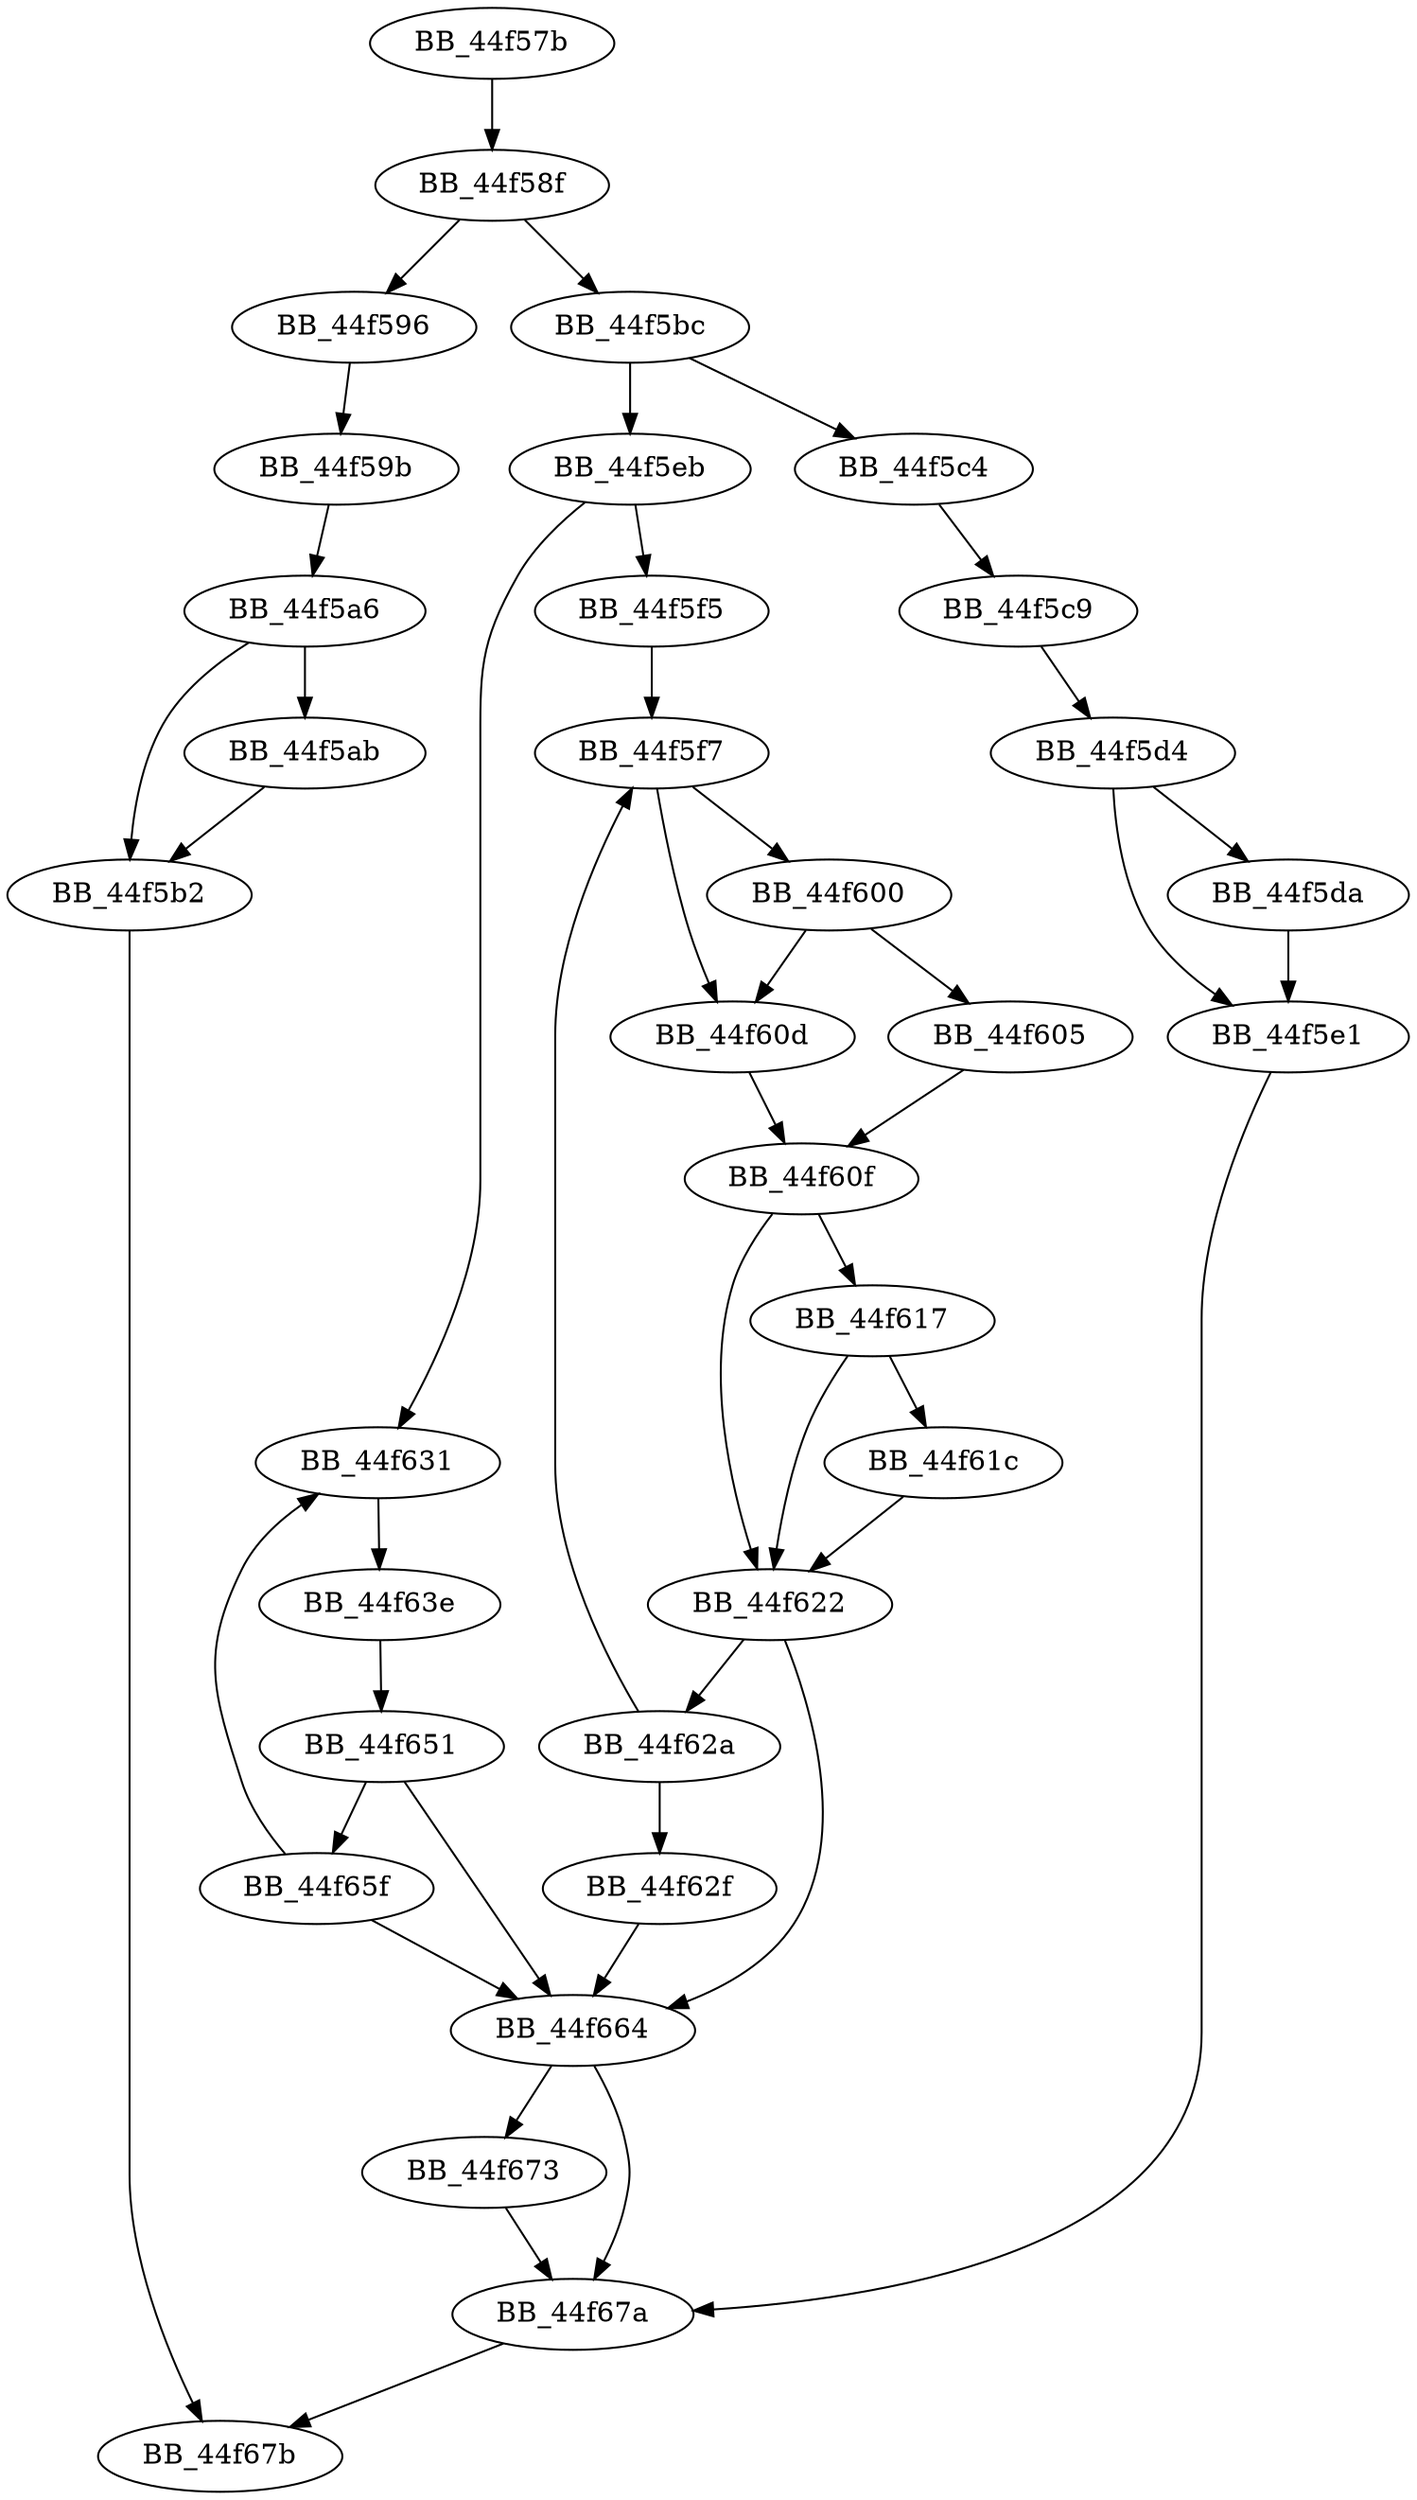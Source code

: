 DiGraph sub_44F57B{
BB_44f57b->BB_44f58f
BB_44f58f->BB_44f596
BB_44f58f->BB_44f5bc
BB_44f596->BB_44f59b
BB_44f59b->BB_44f5a6
BB_44f5a6->BB_44f5ab
BB_44f5a6->BB_44f5b2
BB_44f5ab->BB_44f5b2
BB_44f5b2->BB_44f67b
BB_44f5bc->BB_44f5c4
BB_44f5bc->BB_44f5eb
BB_44f5c4->BB_44f5c9
BB_44f5c9->BB_44f5d4
BB_44f5d4->BB_44f5da
BB_44f5d4->BB_44f5e1
BB_44f5da->BB_44f5e1
BB_44f5e1->BB_44f67a
BB_44f5eb->BB_44f5f5
BB_44f5eb->BB_44f631
BB_44f5f5->BB_44f5f7
BB_44f5f7->BB_44f600
BB_44f5f7->BB_44f60d
BB_44f600->BB_44f605
BB_44f600->BB_44f60d
BB_44f605->BB_44f60f
BB_44f60d->BB_44f60f
BB_44f60f->BB_44f617
BB_44f60f->BB_44f622
BB_44f617->BB_44f61c
BB_44f617->BB_44f622
BB_44f61c->BB_44f622
BB_44f622->BB_44f62a
BB_44f622->BB_44f664
BB_44f62a->BB_44f5f7
BB_44f62a->BB_44f62f
BB_44f62f->BB_44f664
BB_44f631->BB_44f63e
BB_44f63e->BB_44f651
BB_44f651->BB_44f65f
BB_44f651->BB_44f664
BB_44f65f->BB_44f631
BB_44f65f->BB_44f664
BB_44f664->BB_44f673
BB_44f664->BB_44f67a
BB_44f673->BB_44f67a
BB_44f67a->BB_44f67b
}

